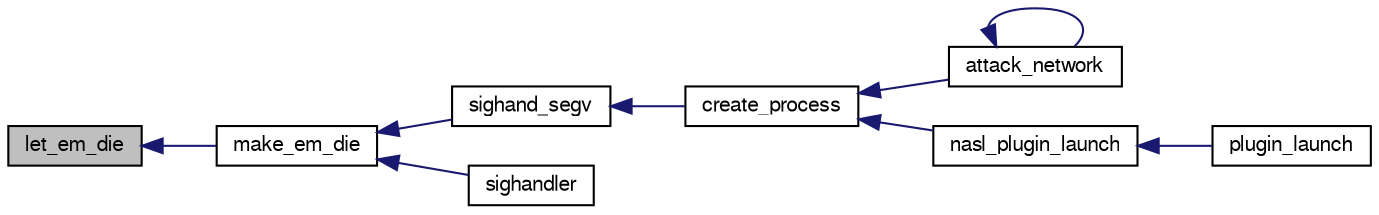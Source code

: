 digraph G
{
  bgcolor="transparent";
  edge [fontname="FreeSans",fontsize="10",labelfontname="FreeSans",labelfontsize="10"];
  node [fontname="FreeSans",fontsize="10",shape=record];
  rankdir=LR;
  Node1 [label="let_em_die",height=0.2,width=0.4,color="black", fillcolor="grey75", style="filled" fontcolor="black"];
  Node1 -> Node2 [dir=back,color="midnightblue",fontsize="10",style="solid",fontname="FreeSans"];
  Node2 [label="make_em_die",height=0.2,width=0.4,color="black",URL="$sighand_8h.html#afc872d24a14d291851ddfb49d14f77d0"];
  Node2 -> Node3 [dir=back,color="midnightblue",fontsize="10",style="solid",fontname="FreeSans"];
  Node3 [label="sighand_segv",height=0.2,width=0.4,color="black",URL="$sighand_8h.html#ac01ccf3a871f92b52595314e836dee5e"];
  Node3 -> Node4 [dir=back,color="midnightblue",fontsize="10",style="solid",fontname="FreeSans"];
  Node4 [label="create_process",height=0.2,width=0.4,color="black",URL="$processes_8h.html#a33bddbaad1f0131543a4c9dfdb21cea3",tooltip="Create a new process (fork)."];
  Node4 -> Node5 [dir=back,color="midnightblue",fontsize="10",style="solid",fontname="FreeSans"];
  Node5 [label="attack_network",height=0.2,width=0.4,color="black",URL="$attack_8h.html#a8487544e41baa26d15e4f9a91e4b34b8",tooltip="Attack a whole network."];
  Node5 -> Node5 [dir=back,color="midnightblue",fontsize="10",style="solid",fontname="FreeSans"];
  Node4 -> Node6 [dir=back,color="midnightblue",fontsize="10",style="solid",fontname="FreeSans"];
  Node6 [label="nasl_plugin_launch",height=0.2,width=0.4,color="black",URL="$pluginload_8h.html#a8f0adeb1351ad9c6d13fbddcd46368ed",tooltip="Launch a NASL plugin."];
  Node6 -> Node7 [dir=back,color="midnightblue",fontsize="10",style="solid",fontname="FreeSans"];
  Node7 [label="plugin_launch",height=0.2,width=0.4,color="black",URL="$pluginlaunch_8c.html#a98de3d0683725309ac112c7ae19cd0fe"];
  Node2 -> Node8 [dir=back,color="midnightblue",fontsize="10",style="solid",fontname="FreeSans"];
  Node8 [label="sighandler",height=0.2,width=0.4,color="black",URL="$sighand_8h.html#ab49a8b235c986751a39511f51f89fee2"];
}

